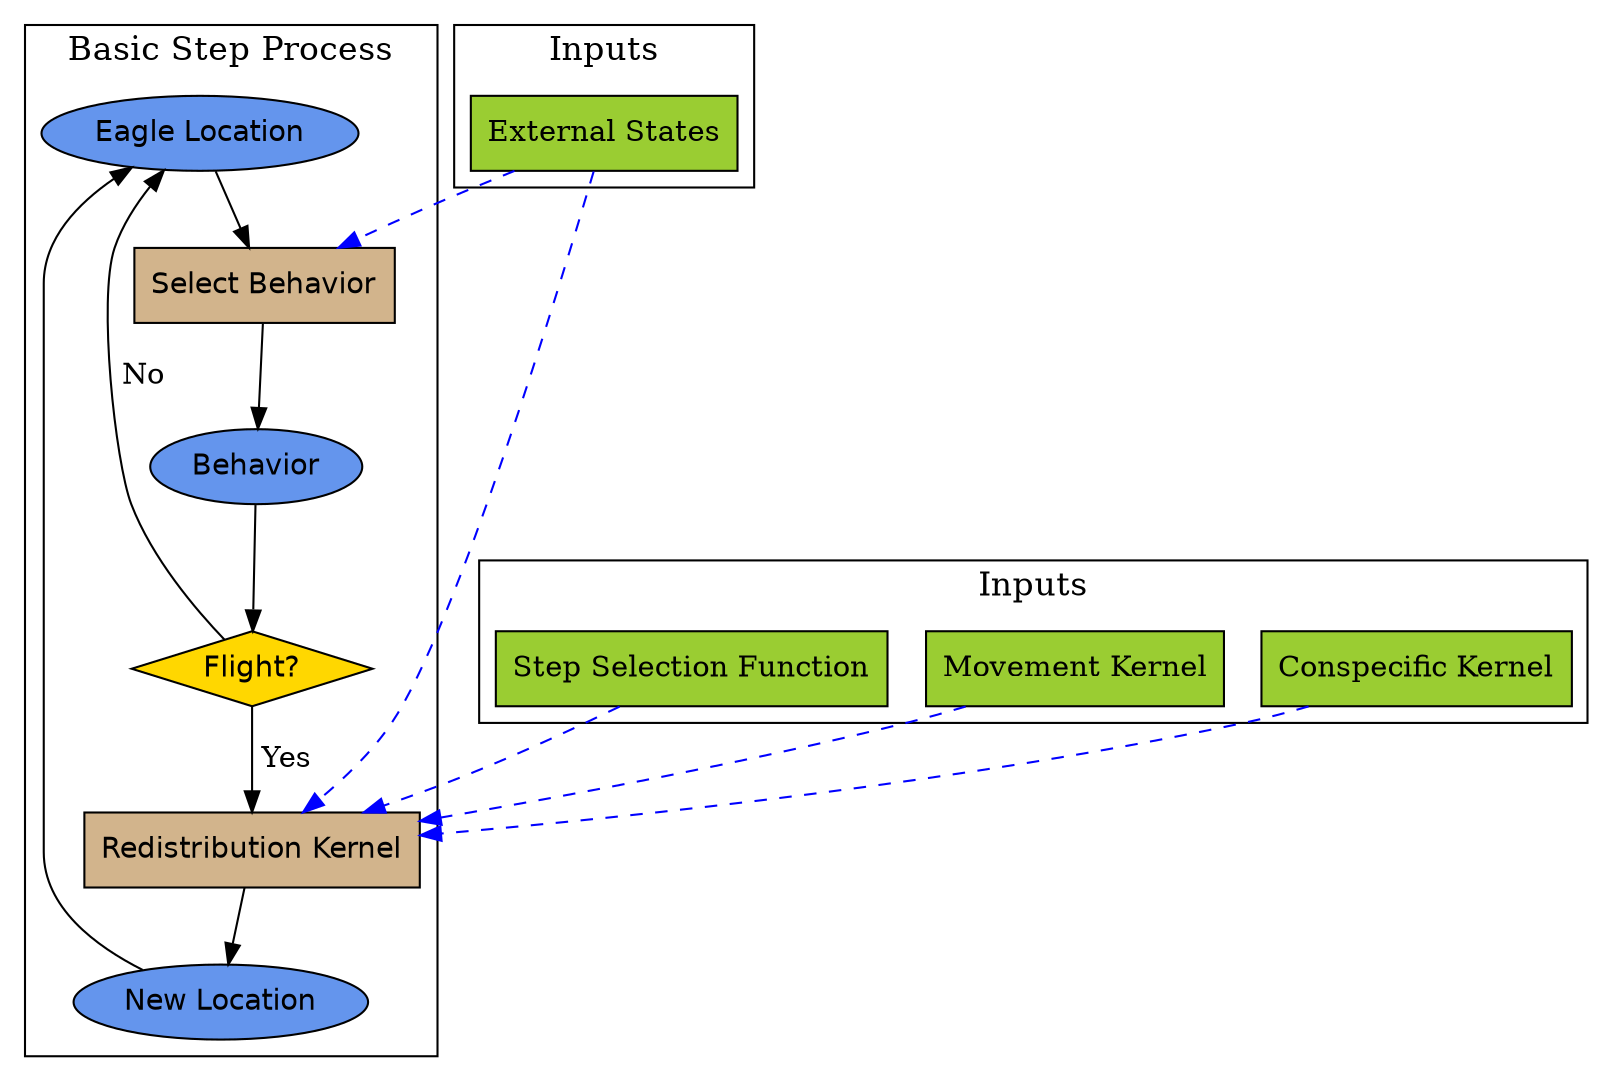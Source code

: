 digraph {
  subgraph cluster_0 {
    label = "Basic Step Process"
    fontsize = "16"
    node [fillcolor = CornflowerBlue, fontname = Helvetica, style = filled]
      "Eagle Location", "Behavior", "New Location"
    node [shape = rectangle, fillcolor = tan, fontname = Helvetica,
      style = filled]
      "Select Behavior", "Redistribution Kernel"
    node[shape = diamond, fillcolor = Gold]
      "Flight?"

    edge [color = black]
      "Eagle Location" -> "Select Behavior"
      "Select Behavior" -> "Behavior"
      "Behavior" -> "Flight?"
      "Flight?" -> "Redistribution Kernel"[label = " Yes"]
      "Redistribution Kernel" -> "New Location"
      "Flight?" -> "Eagle Location"[label = " No"]
      "New Location" -> "Eagle Location"

  }

  subgraph cluster_1 {
    label = "Inputs"
    fontsize = 16
    node[shape = rounded, fillcolor = YellowGreen, style = filled]
      "External States"

    edge [color = blue, style = dashed]
      "External States" -> "Select Behavior"
  }

  subgraph cluster_2 {
    label = "Inputs"
    fontsize = 16
    node[shape = rounded, fillcolor = YellowGreen, style = filled]
      "Step Selection Function", "Movement Kernel", "Conspecific Kernel"

    edge [color = blue, style = dashed]
      "External States" -> "Redistribution Kernel"
      "Step Selection Function" -> "Redistribution Kernel"
      "Movement Kernel" -> "Redistribution Kernel"
      "Conspecific Kernel" -> "Redistribution Kernel"
  }


}

